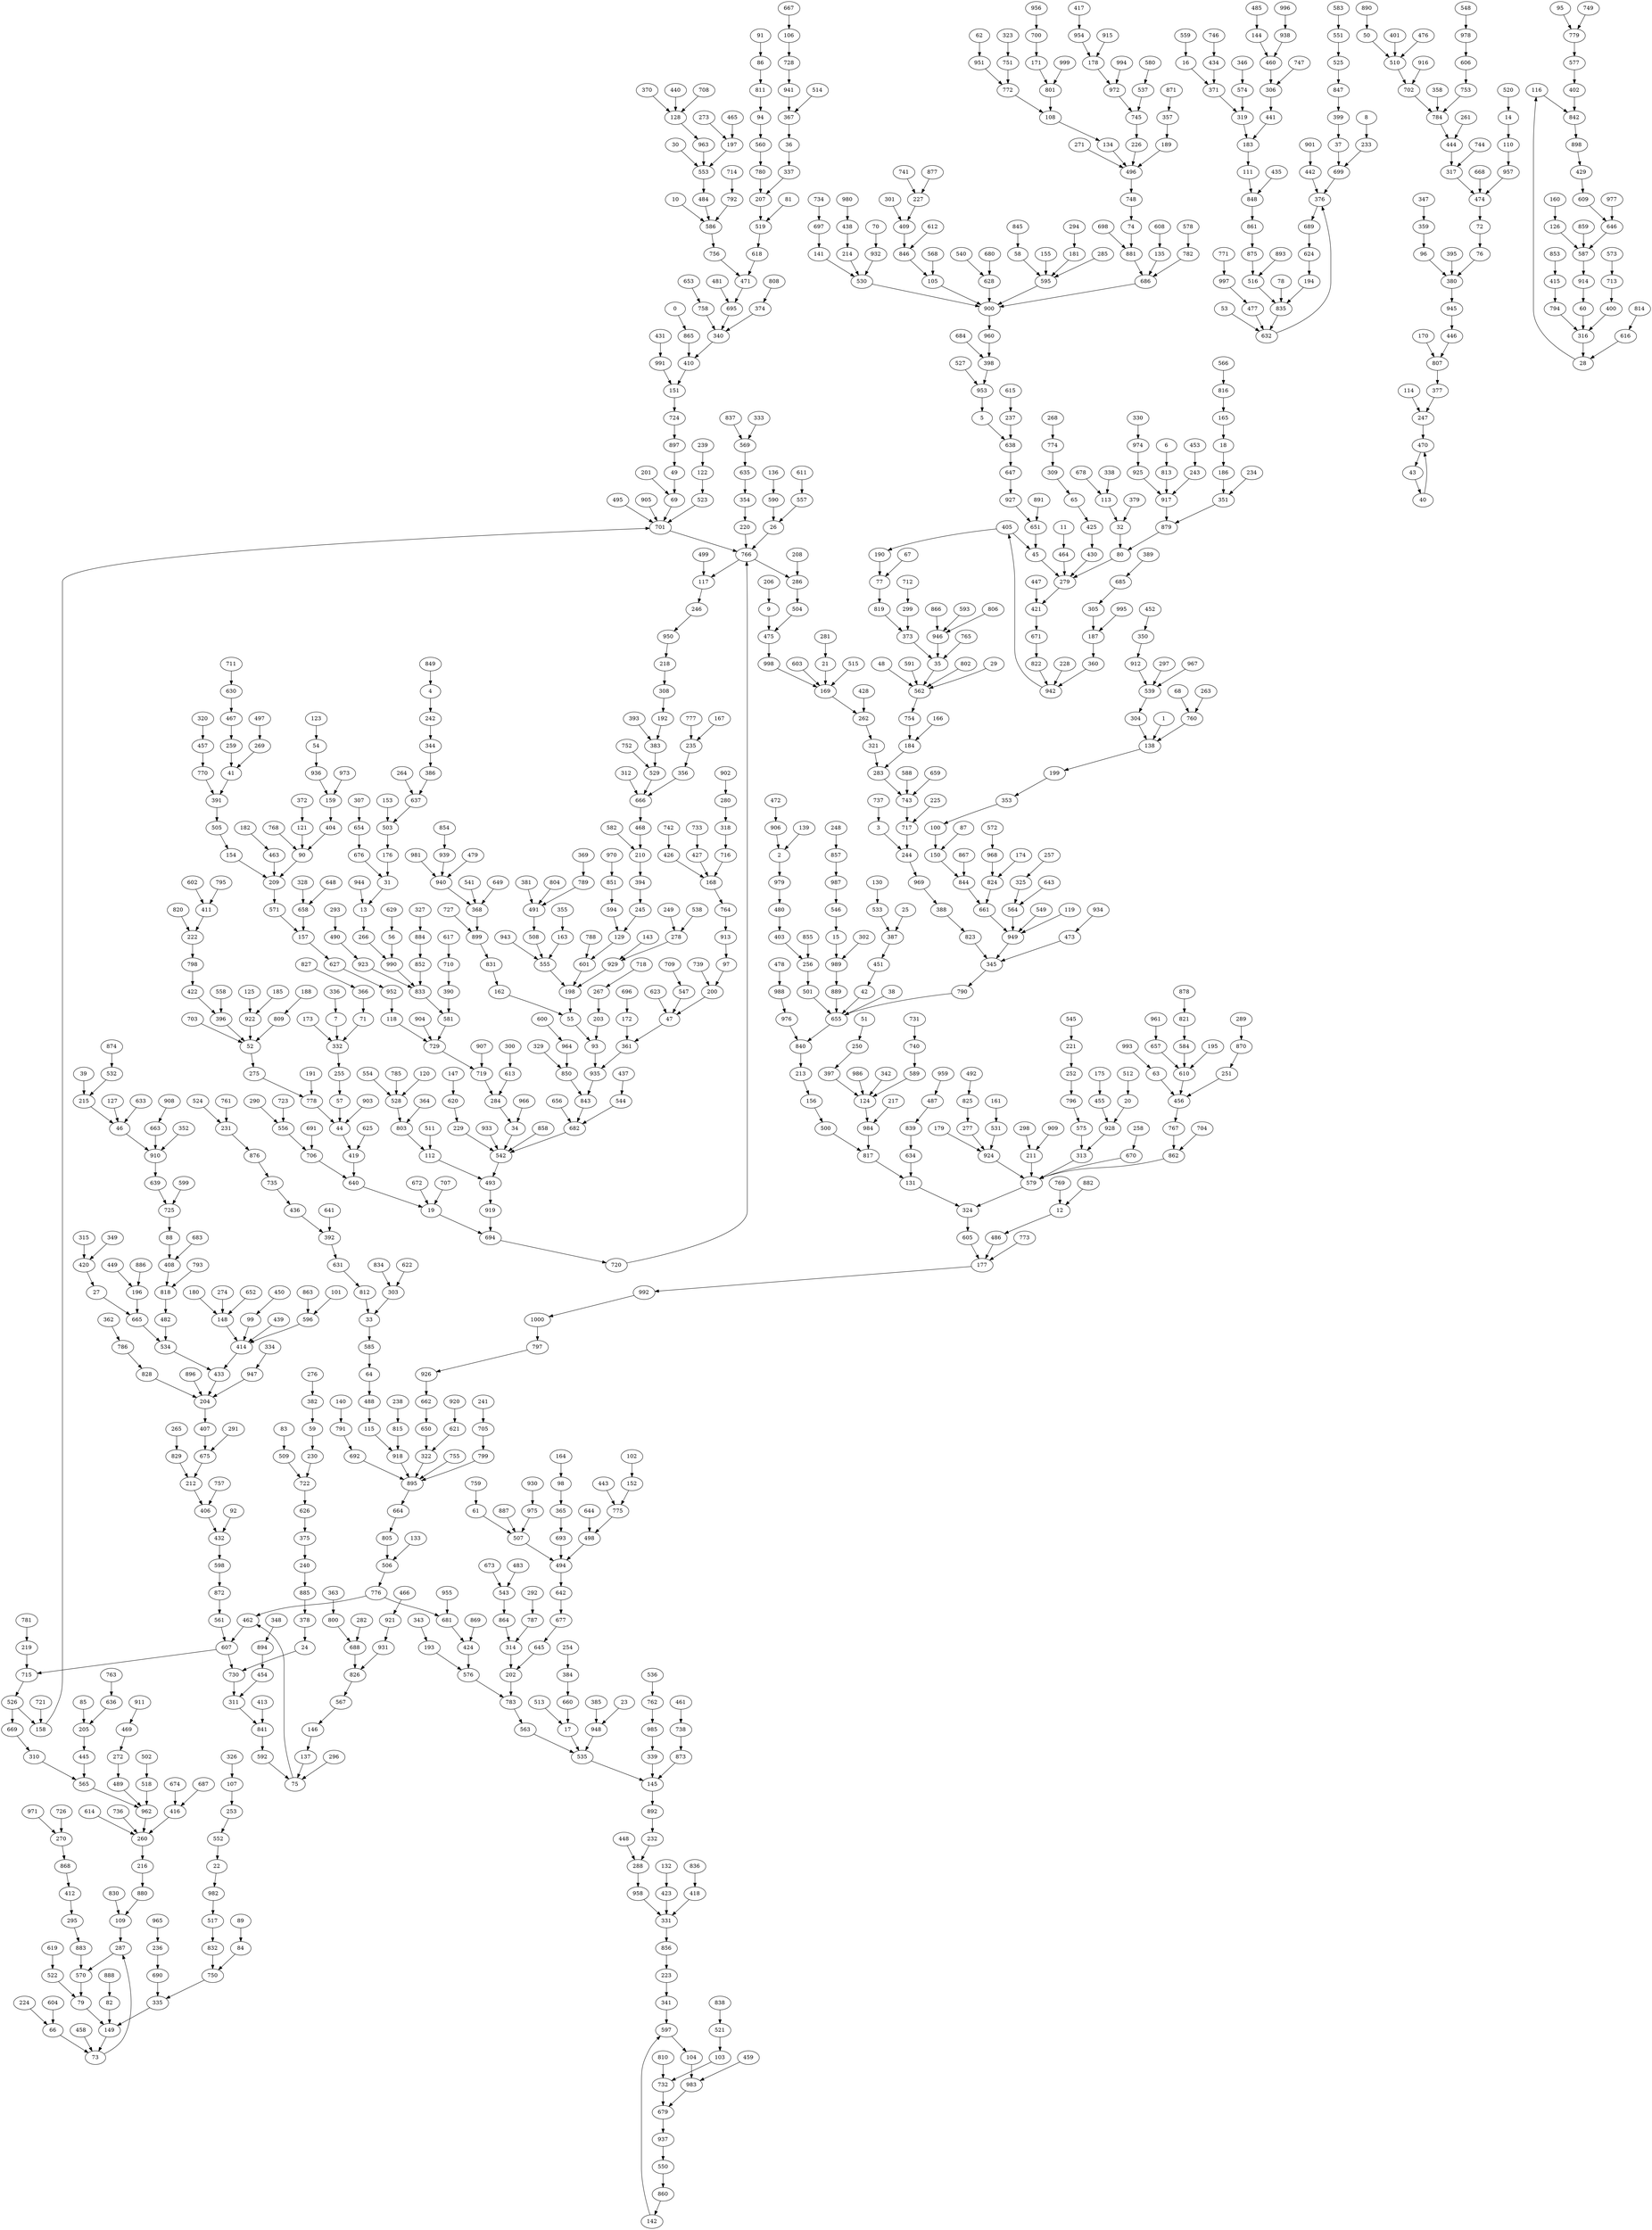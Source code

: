 digraph G {
	"865"
	"0"
	"410"
	"151"
	"724"
	"897"
	"49"
	"69"
	"701"
	"766"
	"286"
	"504"
	"475"
	"998"
	"169"
	"262"
	"321"
	"283"
	"743"
	"717"
	"244"
	"969"
	"388"
	"823"
	"345"
	"790"
	"655"
	"840"
	"213"
	"156"
	"500"
	"817"
	"131"
	"324"
	"605"
	"177"
	"992"
	"1000"
	"797"
	"926"
	"662"
	"650"
	"322"
	"895"
	"664"
	"805"
	"506"
	"776"
	"462"
	"607"
	"715"
	"526"
	"158"
	"138"
	"1"
	"199"
	"353"
	"100"
	"150"
	"844"
	"661"
	"949"
	"979"
	"2"
	"480"
	"403"
	"256"
	"501"
	"3"
	"242"
	"4"
	"344"
	"386"
	"637"
	"503"
	"176"
	"31"
	"13"
	"266"
	"990"
	"833"
	"581"
	"729"
	"719"
	"284"
	"34"
	"542"
	"493"
	"919"
	"694"
	"720"
	"681"
	"424"
	"576"
	"783"
	"563"
	"535"
	"145"
	"892"
	"232"
	"288"
	"958"
	"331"
	"856"
	"223"
	"341"
	"597"
	"104"
	"983"
	"679"
	"937"
	"550"
	"860"
	"142"
	"638"
	"5"
	"647"
	"927"
	"651"
	"45"
	"279"
	"421"
	"671"
	"822"
	"942"
	"405"
	"813"
	"6"
	"917"
	"879"
	"80"
	"332"
	"7"
	"255"
	"57"
	"44"
	"419"
	"640"
	"19"
	"233"
	"8"
	"699"
	"376"
	"689"
	"624"
	"194"
	"835"
	"632"
	"9"
	"586"
	"10"
	"756"
	"471"
	"695"
	"340"
	"464"
	"11"
	"486"
	"12"
	"110"
	"14"
	"957"
	"474"
	"72"
	"76"
	"380"
	"945"
	"446"
	"807"
	"377"
	"247"
	"470"
	"43"
	"40"
	"989"
	"15"
	"889"
	"371"
	"16"
	"319"
	"183"
	"111"
	"848"
	"861"
	"875"
	"516"
	"17"
	"186"
	"18"
	"351"
	"928"
	"20"
	"313"
	"579"
	"21"
	"982"
	"22"
	"517"
	"832"
	"750"
	"335"
	"149"
	"73"
	"287"
	"570"
	"79"
	"948"
	"23"
	"730"
	"24"
	"311"
	"841"
	"592"
	"75"
	"387"
	"25"
	"451"
	"42"
	"26"
	"665"
	"27"
	"534"
	"433"
	"204"
	"407"
	"675"
	"212"
	"406"
	"432"
	"598"
	"872"
	"561"
	"116"
	"28"
	"842"
	"898"
	"429"
	"609"
	"646"
	"587"
	"914"
	"60"
	"316"
	"562"
	"29"
	"754"
	"184"
	"553"
	"30"
	"484"
	"32"
	"585"
	"33"
	"64"
	"488"
	"115"
	"918"
	"35"
	"337"
	"36"
	"207"
	"519"
	"618"
	"37"
	"38"
	"215"
	"39"
	"46"
	"910"
	"639"
	"725"
	"88"
	"408"
	"818"
	"482"
	"391"
	"41"
	"505"
	"154"
	"209"
	"571"
	"157"
	"627"
	"952"
	"118"
	"361"
	"47"
	"935"
	"843"
	"682"
	"48"
	"510"
	"50"
	"702"
	"784"
	"444"
	"317"
	"250"
	"51"
	"397"
	"124"
	"984"
	"275"
	"52"
	"778"
	"53"
	"936"
	"54"
	"159"
	"404"
	"90"
	"93"
	"55"
	"56"
	"595"
	"58"
	"900"
	"960"
	"398"
	"953"
	"230"
	"59"
	"722"
	"626"
	"375"
	"240"
	"885"
	"378"
	"507"
	"61"
	"494"
	"642"
	"677"
	"645"
	"202"
	"951"
	"62"
	"772"
	"108"
	"134"
	"496"
	"748"
	"74"
	"881"
	"686"
	"456"
	"63"
	"767"
	"862"
	"425"
	"65"
	"430"
	"66"
	"77"
	"67"
	"819"
	"373"
	"760"
	"68"
	"932"
	"70"
	"530"
	"71"
	"78"
	"81"
	"82"
	"509"
	"83"
	"84"
	"205"
	"85"
	"445"
	"565"
	"962"
	"260"
	"216"
	"880"
	"109"
	"811"
	"86"
	"94"
	"560"
	"780"
	"87"
	"89"
	"91"
	"92"
	"779"
	"95"
	"577"
	"402"
	"96"
	"200"
	"97"
	"365"
	"98"
	"693"
	"414"
	"99"
	"596"
	"101"
	"152"
	"102"
	"775"
	"498"
	"732"
	"103"
	"105"
	"728"
	"106"
	"941"
	"367"
	"253"
	"107"
	"552"
	"112"
	"113"
	"114"
	"246"
	"117"
	"950"
	"218"
	"308"
	"192"
	"383"
	"529"
	"666"
	"468"
	"210"
	"394"
	"245"
	"129"
	"601"
	"198"
	"119"
	"528"
	"120"
	"803"
	"121"
	"523"
	"122"
	"123"
	"922"
	"125"
	"126"
	"127"
	"963"
	"128"
	"533"
	"130"
	"423"
	"132"
	"133"
	"135"
	"590"
	"136"
	"137"
	"139"
	"791"
	"140"
	"692"
	"141"
	"929"
	"143"
	"460"
	"144"
	"306"
	"441"
	"146"
	"620"
	"147"
	"229"
	"148"
	"669"
	"310"
	"153"
	"155"
	"160"
	"531"
	"161"
	"924"
	"162"
	"555"
	"163"
	"164"
	"165"
	"166"
	"235"
	"167"
	"356"
	"764"
	"168"
	"913"
	"170"
	"801"
	"171"
	"172"
	"173"
	"824"
	"174"
	"455"
	"175"
	"972"
	"178"
	"745"
	"226"
	"179"
	"180"
	"181"
	"463"
	"182"
	"185"
	"360"
	"187"
	"809"
	"188"
	"189"
	"190"
	"191"
	"193"
	"610"
	"195"
	"196"
	"197"
	"201"
	"203"
	"206"
	"208"
	"211"
	"214"
	"217"
	"219"
	"220"
	"252"
	"221"
	"796"
	"575"
	"798"
	"222"
	"422"
	"396"
	"224"
	"225"
	"409"
	"227"
	"846"
	"228"
	"876"
	"231"
	"735"
	"436"
	"392"
	"631"
	"812"
	"234"
	"690"
	"236"
	"237"
	"815"
	"238"
	"239"
	"705"
	"241"
	"799"
	"243"
	"857"
	"248"
	"987"
	"546"
	"278"
	"249"
	"251"
	"384"
	"254"
	"660"
	"325"
	"257"
	"564"
	"670"
	"258"
	"259"
	"261"
	"263"
	"264"
	"829"
	"265"
	"267"
	"774"
	"268"
	"309"
	"269"
	"868"
	"270"
	"412"
	"295"
	"883"
	"271"
	"489"
	"272"
	"273"
	"274"
	"382"
	"276"
	"277"
	"318"
	"280"
	"716"
	"281"
	"688"
	"282"
	"826"
	"567"
	"285"
	"870"
	"289"
	"556"
	"290"
	"706"
	"291"
	"787"
	"292"
	"314"
	"490"
	"293"
	"923"
	"294"
	"296"
	"539"
	"297"
	"304"
	"298"
	"299"
	"613"
	"300"
	"301"
	"302"
	"303"
	"305"
	"654"
	"307"
	"676"
	"312"
	"420"
	"315"
	"457"
	"320"
	"770"
	"751"
	"323"
	"326"
	"884"
	"327"
	"852"
	"658"
	"328"
	"850"
	"329"
	"974"
	"330"
	"925"
	"569"
	"333"
	"635"
	"354"
	"947"
	"334"
	"336"
	"338"
	"339"
	"342"
	"343"
	"574"
	"346"
	"359"
	"347"
	"894"
	"348"
	"454"
	"349"
	"912"
	"350"
	"352"
	"355"
	"357"
	"358"
	"786"
	"362"
	"828"
	"800"
	"363"
	"364"
	"366"
	"899"
	"368"
	"831"
	"789"
	"369"
	"491"
	"508"
	"370"
	"372"
	"374"
	"379"
	"381"
	"385"
	"685"
	"389"
	"390"
	"393"
	"395"
	"399"
	"400"
	"401"
	"411"
	"413"
	"794"
	"415"
	"416"
	"954"
	"417"
	"418"
	"426"
	"427"
	"428"
	"991"
	"431"
	"434"
	"435"
	"544"
	"437"
	"438"
	"439"
	"440"
	"442"
	"443"
	"447"
	"448"
	"449"
	"450"
	"452"
	"453"
	"458"
	"459"
	"738"
	"461"
	"873"
	"465"
	"921"
	"466"
	"931"
	"467"
	"469"
	"906"
	"472"
	"473"
	"476"
	"477"
	"988"
	"478"
	"976"
	"940"
	"479"
	"481"
	"543"
	"483"
	"864"
	"485"
	"839"
	"487"
	"634"
	"825"
	"492"
	"495"
	"497"
	"499"
	"518"
	"502"
	"511"
	"512"
	"513"
	"514"
	"515"
	"520"
	"521"
	"522"
	"524"
	"847"
	"525"
	"527"
	"532"
	"762"
	"536"
	"985"
	"537"
	"538"
	"628"
	"540"
	"541"
	"545"
	"547"
	"978"
	"548"
	"606"
	"753"
	"549"
	"551"
	"554"
	"557"
	"558"
	"559"
	"816"
	"566"
	"568"
	"968"
	"572"
	"713"
	"573"
	"782"
	"578"
	"580"
	"582"
	"583"
	"584"
	"588"
	"589"
	"591"
	"946"
	"593"
	"594"
	"599"
	"964"
	"600"
	"602"
	"603"
	"604"
	"608"
	"611"
	"612"
	"614"
	"615"
	"616"
	"710"
	"617"
	"619"
	"621"
	"622"
	"623"
	"625"
	"629"
	"630"
	"633"
	"636"
	"641"
	"643"
	"644"
	"648"
	"649"
	"652"
	"758"
	"653"
	"656"
	"657"
	"659"
	"663"
	"667"
	"668"
	"672"
	"673"
	"674"
	"678"
	"680"
	"683"
	"684"
	"687"
	"691"
	"696"
	"697"
	"698"
	"700"
	"703"
	"704"
	"707"
	"708"
	"709"
	"711"
	"712"
	"792"
	"714"
	"718"
	"721"
	"723"
	"726"
	"727"
	"740"
	"731"
	"733"
	"734"
	"736"
	"737"
	"739"
	"741"
	"742"
	"744"
	"746"
	"747"
	"749"
	"752"
	"755"
	"757"
	"759"
	"761"
	"763"
	"765"
	"768"
	"769"
	"997"
	"771"
	"773"
	"777"
	"781"
	"785"
	"788"
	"793"
	"795"
	"802"
	"804"
	"806"
	"808"
	"810"
	"814"
	"820"
	"821"
	"827"
	"830"
	"834"
	"836"
	"837"
	"838"
	"845"
	"849"
	"851"
	"853"
	"939"
	"854"
	"855"
	"858"
	"859"
	"863"
	"866"
	"867"
	"869"
	"871"
	"874"
	"877"
	"878"
	"882"
	"886"
	"887"
	"888"
	"890"
	"891"
	"893"
	"896"
	"901"
	"902"
	"903"
	"904"
	"905"
	"907"
	"908"
	"909"
	"911"
	"915"
	"916"
	"920"
	"975"
	"930"
	"933"
	"934"
	"938"
	"943"
	"944"
	"955"
	"956"
	"959"
	"961"
	"965"
	"966"
	"967"
	"970"
	"971"
	"973"
	"977"
	"980"
	"981"
	"986"
	"993"
	"994"
	"995"
	"996"
	"999"
	"865" -> "410"
	"0" -> "865"
	"410" -> "151"
	"151" -> "724"
	"724" -> "897"
	"897" -> "49"
	"49" -> "69"
	"69" -> "701"
	"701" -> "766"
	"766" -> "286"
	"766" -> "117"
	"286" -> "504"
	"504" -> "475"
	"475" -> "998"
	"998" -> "169"
	"169" -> "262"
	"262" -> "321"
	"321" -> "283"
	"283" -> "743"
	"743" -> "717"
	"717" -> "244"
	"244" -> "969"
	"969" -> "388"
	"388" -> "823"
	"823" -> "345"
	"345" -> "790"
	"790" -> "655"
	"655" -> "840"
	"840" -> "213"
	"213" -> "156"
	"156" -> "500"
	"500" -> "817"
	"817" -> "131"
	"131" -> "324"
	"324" -> "605"
	"605" -> "177"
	"177" -> "992"
	"992" -> "1000"
	"1000" -> "797"
	"797" -> "926"
	"926" -> "662"
	"662" -> "650"
	"650" -> "322"
	"322" -> "895"
	"895" -> "664"
	"664" -> "805"
	"805" -> "506"
	"506" -> "776"
	"776" -> "462"
	"776" -> "681"
	"462" -> "607"
	"607" -> "715"
	"607" -> "730"
	"715" -> "526"
	"526" -> "158"
	"526" -> "669"
	"158" -> "701"
	"138" -> "199"
	"1" -> "138"
	"199" -> "353"
	"353" -> "100"
	"100" -> "150"
	"150" -> "844"
	"844" -> "661"
	"661" -> "949"
	"949" -> "345"
	"979" -> "480"
	"2" -> "979"
	"480" -> "403"
	"403" -> "256"
	"256" -> "501"
	"501" -> "655"
	"3" -> "244"
	"242" -> "344"
	"4" -> "242"
	"344" -> "386"
	"386" -> "637"
	"637" -> "503"
	"503" -> "176"
	"176" -> "31"
	"31" -> "13"
	"13" -> "266"
	"266" -> "990"
	"990" -> "833"
	"833" -> "581"
	"581" -> "729"
	"729" -> "719"
	"719" -> "284"
	"284" -> "34"
	"34" -> "542"
	"542" -> "493"
	"493" -> "919"
	"919" -> "694"
	"694" -> "720"
	"720" -> "766"
	"681" -> "424"
	"424" -> "576"
	"576" -> "783"
	"783" -> "563"
	"563" -> "535"
	"535" -> "145"
	"145" -> "892"
	"892" -> "232"
	"232" -> "288"
	"288" -> "958"
	"958" -> "331"
	"331" -> "856"
	"856" -> "223"
	"223" -> "341"
	"341" -> "597"
	"597" -> "104"
	"104" -> "983"
	"983" -> "679"
	"679" -> "937"
	"937" -> "550"
	"550" -> "860"
	"860" -> "142"
	"142" -> "597"
	"638" -> "647"
	"5" -> "638"
	"647" -> "927"
	"927" -> "651"
	"651" -> "45"
	"45" -> "279"
	"279" -> "421"
	"421" -> "671"
	"671" -> "822"
	"822" -> "942"
	"942" -> "405"
	"405" -> "45"
	"405" -> "190"
	"813" -> "917"
	"6" -> "813"
	"917" -> "879"
	"879" -> "80"
	"80" -> "279"
	"332" -> "255"
	"7" -> "332"
	"255" -> "57"
	"57" -> "44"
	"44" -> "419"
	"419" -> "640"
	"640" -> "19"
	"19" -> "694"
	"233" -> "699"
	"8" -> "233"
	"699" -> "376"
	"376" -> "689"
	"689" -> "624"
	"624" -> "194"
	"194" -> "835"
	"835" -> "632"
	"632" -> "376"
	"9" -> "475"
	"586" -> "756"
	"10" -> "586"
	"756" -> "471"
	"471" -> "695"
	"695" -> "340"
	"340" -> "410"
	"464" -> "279"
	"11" -> "464"
	"486" -> "177"
	"12" -> "486"
	"110" -> "957"
	"14" -> "110"
	"957" -> "474"
	"474" -> "72"
	"72" -> "76"
	"76" -> "380"
	"380" -> "945"
	"945" -> "446"
	"446" -> "807"
	"807" -> "377"
	"377" -> "247"
	"247" -> "470"
	"470" -> "43"
	"43" -> "40"
	"40" -> "470"
	"989" -> "889"
	"15" -> "989"
	"889" -> "655"
	"371" -> "319"
	"16" -> "371"
	"319" -> "183"
	"183" -> "111"
	"111" -> "848"
	"848" -> "861"
	"861" -> "875"
	"875" -> "516"
	"516" -> "835"
	"17" -> "535"
	"186" -> "351"
	"18" -> "186"
	"351" -> "879"
	"928" -> "313"
	"20" -> "928"
	"313" -> "579"
	"579" -> "324"
	"21" -> "169"
	"982" -> "517"
	"22" -> "982"
	"517" -> "832"
	"832" -> "750"
	"750" -> "335"
	"335" -> "149"
	"149" -> "73"
	"73" -> "287"
	"287" -> "570"
	"570" -> "79"
	"79" -> "149"
	"948" -> "535"
	"23" -> "948"
	"730" -> "311"
	"24" -> "730"
	"311" -> "841"
	"841" -> "592"
	"592" -> "75"
	"75" -> "462"
	"387" -> "451"
	"25" -> "387"
	"451" -> "42"
	"42" -> "655"
	"26" -> "766"
	"665" -> "534"
	"27" -> "665"
	"534" -> "433"
	"433" -> "204"
	"204" -> "407"
	"407" -> "675"
	"675" -> "212"
	"212" -> "406"
	"406" -> "432"
	"432" -> "598"
	"598" -> "872"
	"872" -> "561"
	"561" -> "607"
	"116" -> "842"
	"28" -> "116"
	"842" -> "898"
	"898" -> "429"
	"429" -> "609"
	"609" -> "646"
	"646" -> "587"
	"587" -> "914"
	"914" -> "60"
	"60" -> "316"
	"316" -> "28"
	"562" -> "754"
	"29" -> "562"
	"754" -> "184"
	"184" -> "283"
	"553" -> "484"
	"30" -> "553"
	"484" -> "586"
	"32" -> "80"
	"585" -> "64"
	"33" -> "585"
	"64" -> "488"
	"488" -> "115"
	"115" -> "918"
	"918" -> "895"
	"35" -> "562"
	"337" -> "207"
	"36" -> "337"
	"207" -> "519"
	"519" -> "618"
	"618" -> "471"
	"37" -> "699"
	"38" -> "655"
	"215" -> "46"
	"39" -> "215"
	"46" -> "910"
	"910" -> "639"
	"639" -> "725"
	"725" -> "88"
	"88" -> "408"
	"408" -> "818"
	"818" -> "482"
	"482" -> "534"
	"391" -> "505"
	"41" -> "391"
	"505" -> "154"
	"154" -> "209"
	"209" -> "571"
	"571" -> "157"
	"157" -> "627"
	"627" -> "952"
	"952" -> "118"
	"118" -> "729"
	"361" -> "935"
	"47" -> "361"
	"935" -> "843"
	"843" -> "682"
	"682" -> "542"
	"48" -> "562"
	"510" -> "702"
	"50" -> "510"
	"702" -> "784"
	"784" -> "444"
	"444" -> "317"
	"317" -> "474"
	"250" -> "397"
	"51" -> "250"
	"397" -> "124"
	"124" -> "984"
	"984" -> "817"
	"275" -> "778"
	"52" -> "275"
	"778" -> "44"
	"53" -> "632"
	"936" -> "159"
	"54" -> "936"
	"159" -> "404"
	"404" -> "90"
	"90" -> "209"
	"93" -> "935"
	"55" -> "93"
	"56" -> "990"
	"595" -> "900"
	"58" -> "595"
	"900" -> "960"
	"960" -> "398"
	"398" -> "953"
	"953" -> "5"
	"230" -> "722"
	"59" -> "230"
	"722" -> "626"
	"626" -> "375"
	"375" -> "240"
	"240" -> "885"
	"885" -> "378"
	"378" -> "24"
	"507" -> "494"
	"61" -> "507"
	"494" -> "642"
	"642" -> "677"
	"677" -> "645"
	"645" -> "202"
	"202" -> "783"
	"951" -> "772"
	"62" -> "951"
	"772" -> "108"
	"108" -> "134"
	"134" -> "496"
	"496" -> "748"
	"748" -> "74"
	"74" -> "881"
	"881" -> "686"
	"686" -> "900"
	"456" -> "767"
	"63" -> "456"
	"767" -> "862"
	"862" -> "579"
	"425" -> "430"
	"65" -> "425"
	"430" -> "279"
	"66" -> "73"
	"77" -> "819"
	"67" -> "77"
	"819" -> "373"
	"373" -> "35"
	"760" -> "138"
	"68" -> "760"
	"932" -> "530"
	"70" -> "932"
	"530" -> "900"
	"71" -> "332"
	"78" -> "835"
	"81" -> "519"
	"82" -> "149"
	"509" -> "722"
	"83" -> "509"
	"84" -> "750"
	"205" -> "445"
	"85" -> "205"
	"445" -> "565"
	"565" -> "962"
	"962" -> "260"
	"260" -> "216"
	"216" -> "880"
	"880" -> "109"
	"109" -> "287"
	"811" -> "94"
	"86" -> "811"
	"94" -> "560"
	"560" -> "780"
	"780" -> "207"
	"87" -> "150"
	"89" -> "84"
	"91" -> "86"
	"92" -> "432"
	"779" -> "577"
	"95" -> "779"
	"577" -> "402"
	"402" -> "842"
	"96" -> "380"
	"200" -> "47"
	"97" -> "200"
	"365" -> "693"
	"98" -> "365"
	"693" -> "494"
	"414" -> "433"
	"99" -> "414"
	"596" -> "414"
	"101" -> "596"
	"152" -> "775"
	"102" -> "152"
	"775" -> "498"
	"498" -> "494"
	"732" -> "679"
	"103" -> "732"
	"105" -> "900"
	"728" -> "941"
	"106" -> "728"
	"941" -> "367"
	"367" -> "36"
	"253" -> "552"
	"107" -> "253"
	"552" -> "22"
	"112" -> "493"
	"113" -> "32"
	"114" -> "247"
	"246" -> "950"
	"117" -> "246"
	"950" -> "218"
	"218" -> "308"
	"308" -> "192"
	"192" -> "383"
	"383" -> "529"
	"529" -> "666"
	"666" -> "468"
	"468" -> "210"
	"210" -> "394"
	"394" -> "245"
	"245" -> "129"
	"129" -> "601"
	"601" -> "198"
	"198" -> "55"
	"119" -> "949"
	"528" -> "803"
	"120" -> "528"
	"803" -> "112"
	"121" -> "90"
	"523" -> "701"
	"122" -> "523"
	"123" -> "54"
	"922" -> "52"
	"125" -> "922"
	"126" -> "587"
	"127" -> "46"
	"963" -> "553"
	"128" -> "963"
	"533" -> "387"
	"130" -> "533"
	"423" -> "331"
	"132" -> "423"
	"133" -> "506"
	"135" -> "686"
	"590" -> "26"
	"136" -> "590"
	"137" -> "75"
	"139" -> "2"
	"791" -> "692"
	"140" -> "791"
	"692" -> "895"
	"141" -> "530"
	"929" -> "198"
	"143" -> "929"
	"460" -> "306"
	"144" -> "460"
	"306" -> "441"
	"441" -> "183"
	"146" -> "137"
	"620" -> "229"
	"147" -> "620"
	"229" -> "542"
	"148" -> "414"
	"669" -> "310"
	"310" -> "565"
	"153" -> "503"
	"155" -> "595"
	"160" -> "126"
	"531" -> "924"
	"161" -> "531"
	"924" -> "579"
	"162" -> "55"
	"555" -> "198"
	"163" -> "555"
	"164" -> "98"
	"165" -> "18"
	"166" -> "184"
	"235" -> "356"
	"167" -> "235"
	"356" -> "666"
	"764" -> "913"
	"168" -> "764"
	"913" -> "97"
	"170" -> "807"
	"801" -> "108"
	"171" -> "801"
	"172" -> "361"
	"173" -> "332"
	"824" -> "661"
	"174" -> "824"
	"455" -> "928"
	"175" -> "455"
	"972" -> "745"
	"178" -> "972"
	"745" -> "226"
	"226" -> "496"
	"179" -> "924"
	"180" -> "148"
	"181" -> "595"
	"463" -> "209"
	"182" -> "463"
	"185" -> "922"
	"360" -> "942"
	"187" -> "360"
	"809" -> "52"
	"188" -> "809"
	"189" -> "496"
	"190" -> "77"
	"191" -> "778"
	"193" -> "576"
	"610" -> "456"
	"195" -> "610"
	"196" -> "665"
	"197" -> "553"
	"201" -> "69"
	"203" -> "93"
	"206" -> "9"
	"208" -> "286"
	"211" -> "579"
	"214" -> "530"
	"217" -> "984"
	"219" -> "715"
	"220" -> "766"
	"252" -> "796"
	"221" -> "252"
	"796" -> "575"
	"575" -> "313"
	"798" -> "422"
	"222" -> "798"
	"422" -> "396"
	"396" -> "52"
	"224" -> "66"
	"225" -> "717"
	"409" -> "846"
	"227" -> "409"
	"846" -> "105"
	"228" -> "942"
	"876" -> "735"
	"231" -> "876"
	"735" -> "436"
	"436" -> "392"
	"392" -> "631"
	"631" -> "812"
	"812" -> "33"
	"234" -> "351"
	"690" -> "335"
	"236" -> "690"
	"237" -> "638"
	"815" -> "918"
	"238" -> "815"
	"239" -> "122"
	"705" -> "799"
	"241" -> "705"
	"799" -> "895"
	"243" -> "917"
	"857" -> "987"
	"248" -> "857"
	"987" -> "546"
	"546" -> "15"
	"278" -> "929"
	"249" -> "278"
	"251" -> "456"
	"384" -> "660"
	"254" -> "384"
	"660" -> "17"
	"325" -> "564"
	"257" -> "325"
	"564" -> "949"
	"670" -> "579"
	"258" -> "670"
	"259" -> "41"
	"261" -> "444"
	"263" -> "760"
	"264" -> "637"
	"829" -> "212"
	"265" -> "829"
	"267" -> "203"
	"774" -> "309"
	"268" -> "774"
	"309" -> "65"
	"269" -> "41"
	"868" -> "412"
	"270" -> "868"
	"412" -> "295"
	"295" -> "883"
	"883" -> "570"
	"271" -> "496"
	"489" -> "962"
	"272" -> "489"
	"273" -> "197"
	"274" -> "148"
	"382" -> "59"
	"276" -> "382"
	"277" -> "924"
	"318" -> "716"
	"280" -> "318"
	"716" -> "168"
	"281" -> "21"
	"688" -> "826"
	"282" -> "688"
	"826" -> "567"
	"567" -> "146"
	"285" -> "595"
	"870" -> "251"
	"289" -> "870"
	"556" -> "706"
	"290" -> "556"
	"706" -> "640"
	"291" -> "675"
	"787" -> "314"
	"292" -> "787"
	"314" -> "202"
	"490" -> "923"
	"293" -> "490"
	"923" -> "833"
	"294" -> "181"
	"296" -> "75"
	"539" -> "304"
	"297" -> "539"
	"304" -> "138"
	"298" -> "211"
	"299" -> "373"
	"613" -> "284"
	"300" -> "613"
	"301" -> "409"
	"302" -> "989"
	"303" -> "33"
	"305" -> "187"
	"654" -> "676"
	"307" -> "654"
	"676" -> "31"
	"312" -> "666"
	"420" -> "27"
	"315" -> "420"
	"457" -> "770"
	"320" -> "457"
	"770" -> "391"
	"751" -> "772"
	"323" -> "751"
	"326" -> "107"
	"884" -> "852"
	"327" -> "884"
	"852" -> "833"
	"658" -> "157"
	"328" -> "658"
	"850" -> "843"
	"329" -> "850"
	"974" -> "925"
	"330" -> "974"
	"925" -> "917"
	"569" -> "635"
	"333" -> "569"
	"635" -> "354"
	"354" -> "220"
	"947" -> "204"
	"334" -> "947"
	"336" -> "7"
	"338" -> "113"
	"339" -> "145"
	"342" -> "124"
	"343" -> "193"
	"574" -> "319"
	"346" -> "574"
	"359" -> "96"
	"347" -> "359"
	"894" -> "454"
	"348" -> "894"
	"454" -> "311"
	"349" -> "420"
	"912" -> "539"
	"350" -> "912"
	"352" -> "910"
	"355" -> "163"
	"357" -> "189"
	"358" -> "784"
	"786" -> "828"
	"362" -> "786"
	"828" -> "204"
	"800" -> "688"
	"363" -> "800"
	"364" -> "803"
	"366" -> "71"
	"899" -> "831"
	"368" -> "899"
	"831" -> "162"
	"789" -> "491"
	"369" -> "789"
	"491" -> "508"
	"508" -> "555"
	"370" -> "128"
	"372" -> "121"
	"374" -> "340"
	"379" -> "32"
	"381" -> "491"
	"385" -> "948"
	"685" -> "305"
	"389" -> "685"
	"390" -> "581"
	"393" -> "383"
	"395" -> "380"
	"399" -> "37"
	"400" -> "316"
	"401" -> "510"
	"411" -> "222"
	"413" -> "841"
	"794" -> "316"
	"415" -> "794"
	"416" -> "260"
	"954" -> "178"
	"417" -> "954"
	"418" -> "331"
	"426" -> "168"
	"427" -> "168"
	"428" -> "262"
	"991" -> "151"
	"431" -> "991"
	"434" -> "371"
	"435" -> "848"
	"544" -> "682"
	"437" -> "544"
	"438" -> "214"
	"439" -> "414"
	"440" -> "128"
	"442" -> "376"
	"443" -> "775"
	"447" -> "421"
	"448" -> "288"
	"449" -> "196"
	"450" -> "99"
	"452" -> "350"
	"453" -> "243"
	"458" -> "73"
	"459" -> "983"
	"738" -> "873"
	"461" -> "738"
	"873" -> "145"
	"465" -> "197"
	"921" -> "931"
	"466" -> "921"
	"931" -> "826"
	"467" -> "259"
	"469" -> "272"
	"906" -> "2"
	"472" -> "906"
	"473" -> "345"
	"476" -> "510"
	"477" -> "632"
	"988" -> "976"
	"478" -> "988"
	"976" -> "840"
	"940" -> "368"
	"479" -> "940"
	"481" -> "695"
	"543" -> "864"
	"483" -> "543"
	"864" -> "314"
	"485" -> "144"
	"839" -> "634"
	"487" -> "839"
	"634" -> "131"
	"825" -> "277"
	"492" -> "825"
	"495" -> "701"
	"497" -> "269"
	"499" -> "117"
	"518" -> "962"
	"502" -> "518"
	"511" -> "112"
	"512" -> "20"
	"513" -> "17"
	"514" -> "367"
	"515" -> "169"
	"520" -> "14"
	"521" -> "103"
	"522" -> "79"
	"524" -> "231"
	"847" -> "399"
	"525" -> "847"
	"527" -> "953"
	"532" -> "215"
	"762" -> "985"
	"536" -> "762"
	"985" -> "339"
	"537" -> "745"
	"538" -> "278"
	"628" -> "900"
	"540" -> "628"
	"541" -> "368"
	"545" -> "221"
	"547" -> "47"
	"978" -> "606"
	"548" -> "978"
	"606" -> "753"
	"753" -> "784"
	"549" -> "949"
	"551" -> "525"
	"554" -> "528"
	"557" -> "26"
	"558" -> "396"
	"559" -> "16"
	"816" -> "165"
	"566" -> "816"
	"568" -> "105"
	"968" -> "824"
	"572" -> "968"
	"713" -> "400"
	"573" -> "713"
	"782" -> "686"
	"578" -> "782"
	"580" -> "537"
	"582" -> "210"
	"583" -> "551"
	"584" -> "610"
	"588" -> "743"
	"589" -> "124"
	"591" -> "562"
	"946" -> "35"
	"593" -> "946"
	"594" -> "129"
	"599" -> "725"
	"964" -> "850"
	"600" -> "964"
	"602" -> "411"
	"603" -> "169"
	"604" -> "66"
	"608" -> "135"
	"611" -> "557"
	"612" -> "846"
	"614" -> "260"
	"615" -> "237"
	"616" -> "28"
	"710" -> "390"
	"617" -> "710"
	"619" -> "522"
	"621" -> "322"
	"622" -> "303"
	"623" -> "47"
	"625" -> "419"
	"629" -> "56"
	"630" -> "467"
	"633" -> "46"
	"636" -> "205"
	"641" -> "392"
	"643" -> "564"
	"644" -> "498"
	"648" -> "658"
	"649" -> "368"
	"652" -> "148"
	"758" -> "340"
	"653" -> "758"
	"656" -> "682"
	"657" -> "610"
	"659" -> "743"
	"663" -> "910"
	"667" -> "106"
	"668" -> "474"
	"672" -> "19"
	"673" -> "543"
	"674" -> "416"
	"678" -> "113"
	"680" -> "628"
	"683" -> "408"
	"684" -> "398"
	"687" -> "416"
	"691" -> "706"
	"696" -> "172"
	"697" -> "141"
	"698" -> "881"
	"700" -> "171"
	"703" -> "52"
	"704" -> "862"
	"707" -> "19"
	"708" -> "128"
	"709" -> "547"
	"711" -> "630"
	"712" -> "299"
	"792" -> "586"
	"714" -> "792"
	"718" -> "267"
	"721" -> "158"
	"723" -> "556"
	"726" -> "270"
	"727" -> "899"
	"740" -> "589"
	"731" -> "740"
	"733" -> "427"
	"734" -> "697"
	"736" -> "260"
	"737" -> "3"
	"739" -> "200"
	"741" -> "227"
	"742" -> "426"
	"744" -> "317"
	"746" -> "434"
	"747" -> "306"
	"749" -> "779"
	"752" -> "529"
	"755" -> "895"
	"757" -> "406"
	"759" -> "61"
	"761" -> "231"
	"763" -> "636"
	"765" -> "35"
	"768" -> "90"
	"769" -> "12"
	"997" -> "477"
	"771" -> "997"
	"773" -> "177"
	"777" -> "235"
	"781" -> "219"
	"785" -> "528"
	"788" -> "601"
	"793" -> "818"
	"795" -> "411"
	"802" -> "562"
	"804" -> "491"
	"806" -> "946"
	"808" -> "374"
	"810" -> "732"
	"814" -> "616"
	"820" -> "222"
	"821" -> "584"
	"827" -> "366"
	"830" -> "109"
	"834" -> "303"
	"836" -> "418"
	"837" -> "569"
	"838" -> "521"
	"845" -> "58"
	"849" -> "4"
	"851" -> "594"
	"853" -> "415"
	"939" -> "940"
	"854" -> "939"
	"855" -> "256"
	"858" -> "542"
	"859" -> "587"
	"863" -> "596"
	"866" -> "946"
	"867" -> "844"
	"869" -> "424"
	"871" -> "357"
	"874" -> "532"
	"877" -> "227"
	"878" -> "821"
	"882" -> "12"
	"886" -> "196"
	"887" -> "507"
	"888" -> "82"
	"890" -> "50"
	"891" -> "651"
	"893" -> "516"
	"896" -> "204"
	"901" -> "442"
	"902" -> "280"
	"903" -> "44"
	"904" -> "729"
	"905" -> "701"
	"907" -> "719"
	"908" -> "663"
	"909" -> "211"
	"911" -> "469"
	"915" -> "178"
	"916" -> "702"
	"920" -> "621"
	"975" -> "507"
	"930" -> "975"
	"933" -> "542"
	"934" -> "473"
	"938" -> "460"
	"943" -> "555"
	"944" -> "13"
	"955" -> "681"
	"956" -> "700"
	"959" -> "487"
	"961" -> "657"
	"965" -> "236"
	"966" -> "34"
	"967" -> "539"
	"970" -> "851"
	"971" -> "270"
	"973" -> "159"
	"977" -> "646"
	"980" -> "438"
	"981" -> "940"
	"986" -> "124"
	"993" -> "63"
	"994" -> "972"
	"995" -> "187"
	"996" -> "938"
	"999" -> "801"
}